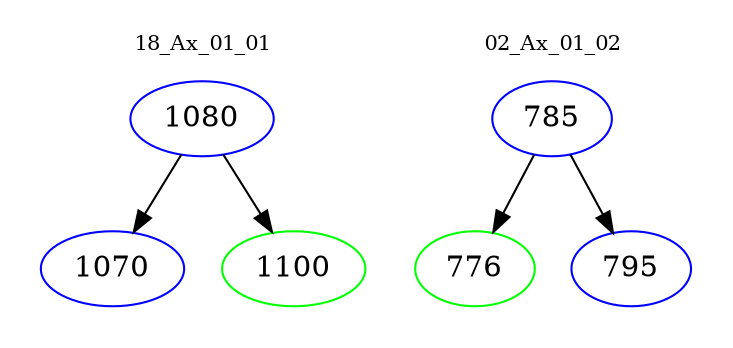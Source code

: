 digraph{
subgraph cluster_0 {
color = white
label = "18_Ax_01_01";
fontsize=10;
T0_1080 [label="1080", color="blue"]
T0_1080 -> T0_1070 [color="black"]
T0_1070 [label="1070", color="blue"]
T0_1080 -> T0_1100 [color="black"]
T0_1100 [label="1100", color="green"]
}
subgraph cluster_1 {
color = white
label = "02_Ax_01_02";
fontsize=10;
T1_785 [label="785", color="blue"]
T1_785 -> T1_776 [color="black"]
T1_776 [label="776", color="green"]
T1_785 -> T1_795 [color="black"]
T1_795 [label="795", color="blue"]
}
}
